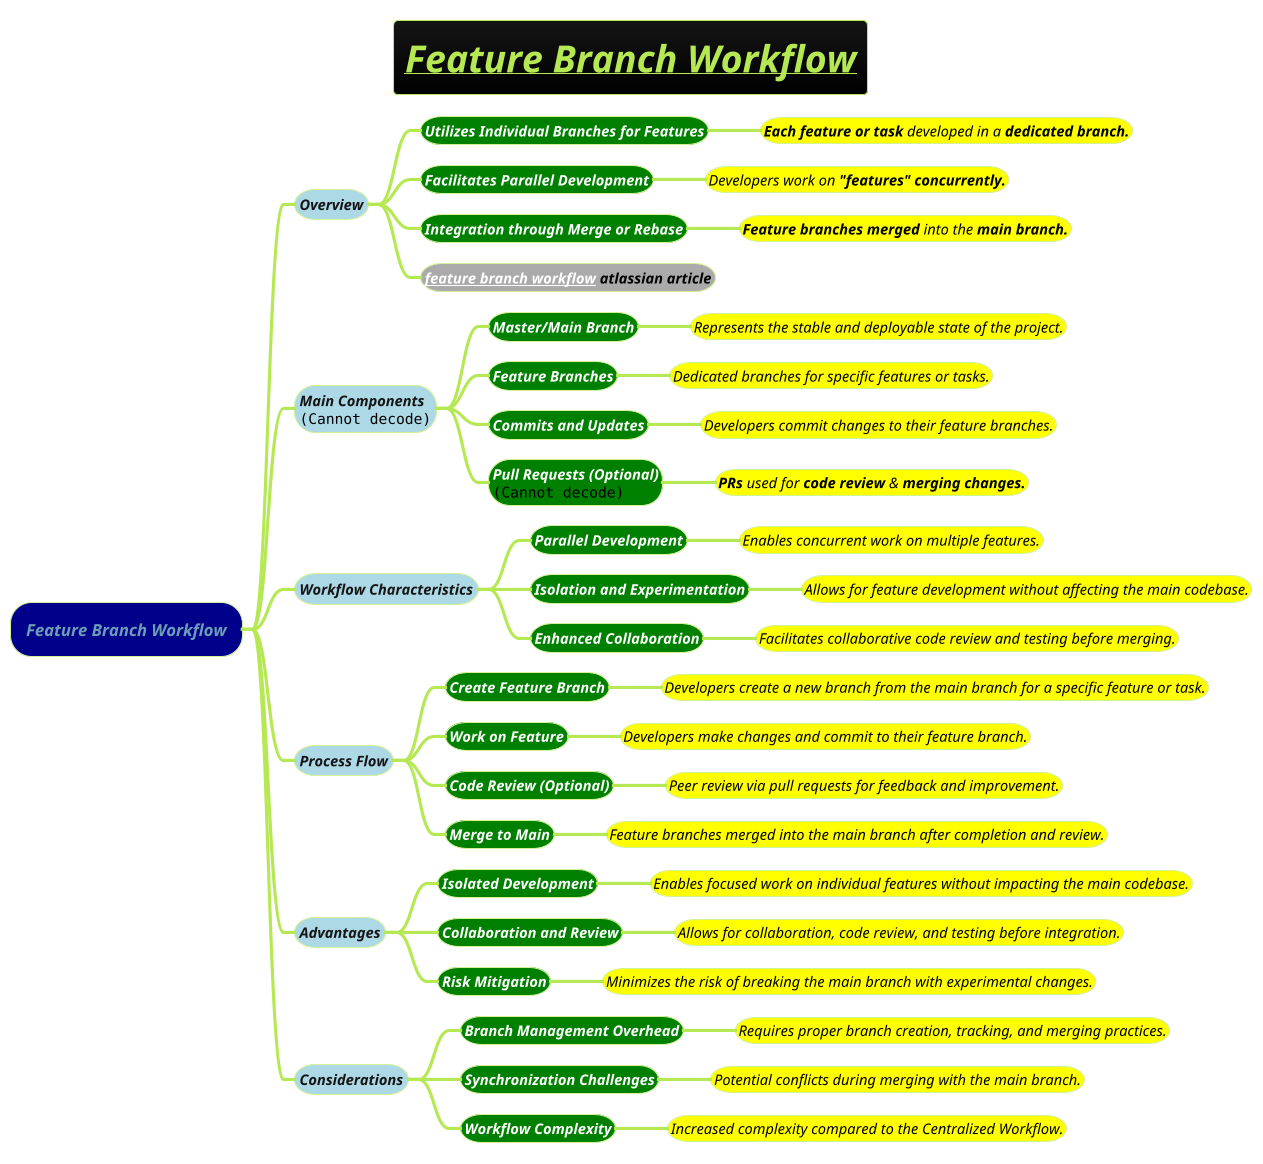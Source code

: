 @startmindmap
title =<i><b><u>Feature Branch Workflow
!theme hacker

*[#darkblue] <i>Feature Branch Workflow
**[#lightblue] <i><color #blac><size:14>Overview
***[#green] <b><i><color #white><size:14>Utilizes Individual Branches for Features
****[#yellow] <i><color #black><size:14>**Each feature or task** developed in a <b>dedicated branch.
***[#green] <b><i><color #white><size:14>Facilitates Parallel Development
****[#yellow] <i><color #black><size:14>Developers work on <b>"features" concurrently.
***[#green] <b><i><color #white><size:14>Integration through Merge or Rebase
****[#yellow] <i><color #black><size:14>**Feature branches merged** into the <b>main branch.
***[#a] <b><i><color #black><size:14>[[https://www.atlassian.com/git/tutorials/comparing-workflows/feature-branch-workflow feature branch workflow]] atlassian article
**[#lightblue] <i><color #blac><size:14>Main Components\n<img:images/img_8.png{scale=.6}>
***[#green] <b><i><color #white><size:14>Master/Main Branch
****[#yellow] <i><color #black><size:14>Represents the stable and deployable state of the project.
***[#green] <b><i><color #white><size:14>Feature Branches
****[#yellow] <i><color #black><size:14>Dedicated branches for specific features or tasks.
***[#green] <b><i><color #white><size:14>Commits and Updates
****[#yellow] <i><color #black><size:14>Developers commit changes to their feature branches.
***[#green] <b><i><color #white><size:14>Pull Requests (Optional)\n<img:images/img_11.png{scale=.7}>
****[#yellow] <i><color #black><size:14>**PRs** used for **code review** & <b>merging changes.
**[#lightblue] <i><color #blac><size:14>Workflow Characteristics
***[#green] <b><i><color #white><size:14>Parallel Development
****[#yellow] <i><color #black><size:14>Enables concurrent work on multiple features.
***[#green] <b><i><color #white><size:14>Isolation and Experimentation
****[#yellow] <i><color #black><size:14>Allows for feature development without affecting the main codebase.
***[#green] <b><i><color #white><size:14>Enhanced Collaboration
****[#yellow] <i><color #black><size:14>Facilitates collaborative code review and testing before merging.
**[#lightblue] <i><color #blac><size:14>Process Flow
***[#green] <b><i><color #white><size:14>Create Feature Branch
****[#yellow] <i><color #black><size:14>Developers create a new branch from the main branch for a specific feature or task.
***[#green] <b><i><color #white><size:14>Work on Feature
****[#yellow] <i><color #black><size:14>Developers make changes and commit to their feature branch.
***[#green] <b><i><color #white><size:14>Code Review (Optional)
****[#yellow] <i><color #black><size:14>Peer review via pull requests for feedback and improvement.
***[#green] <b><i><color #white><size:14>Merge to Main
****[#yellow] <i><color #black><size:14>Feature branches merged into the main branch after completion and review.
**[#lightblue] <i><color #blac><size:14>Advantages
***[#green] <b><i><color #white><size:14>Isolated Development
****[#yellow] <i><color #black><size:14>Enables focused work on individual features without impacting the main codebase.
***[#green] <b><i><color #white><size:14>Collaboration and Review
****[#yellow] <i><color #black><size:14>Allows for collaboration, code review, and testing before integration.
***[#green] <b><i><color #white><size:14>Risk Mitigation
****[#yellow] <i><color #black><size:14>Minimizes the risk of breaking the main branch with experimental changes.
**[#lightblue] <i><color #blac><size:14>Considerations
***[#green] <b><i><color #white><size:14>Branch Management Overhead
****[#yellow] <i><color #black><size:14>Requires proper branch creation, tracking, and merging practices.
***[#green] <b><i><color #white><size:14>Synchronization Challenges
****[#yellow] <i><color #black><size:14>Potential conflicts during merging with the main branch.
***[#green] <b><i><color #white><size:14>Workflow Complexity
****[#yellow] <i><color #black><size:14>Increased complexity compared to the Centralized Workflow.
@endmindmap
